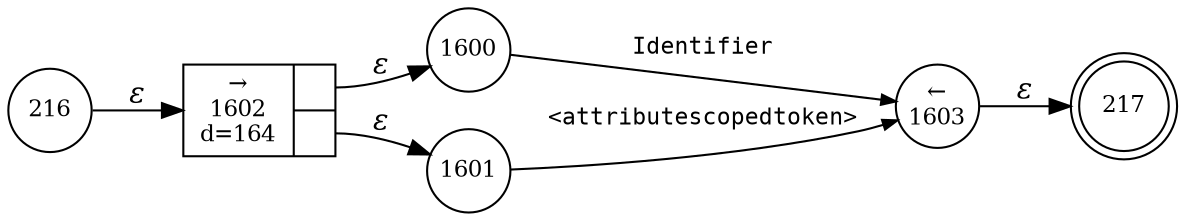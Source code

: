 digraph ATN {
rankdir=LR;
s217[fontsize=11, label="217", shape=doublecircle, fixedsize=true, width=.6];
s1600[fontsize=11,label="1600", shape=circle, fixedsize=true, width=.55, peripheries=1];
s1601[fontsize=11,label="1601", shape=circle, fixedsize=true, width=.55, peripheries=1];
s1602[fontsize=11,label="{&rarr;\n1602\nd=164|{<p0>|<p1>}}", shape=record, fixedsize=false, peripheries=1];
s1603[fontsize=11,label="&larr;\n1603", shape=circle, fixedsize=true, width=.55, peripheries=1];
s216[fontsize=11,label="216", shape=circle, fixedsize=true, width=.55, peripheries=1];
s216 -> s1602 [fontname="Times-Italic", label="&epsilon;"];
s1602:p0 -> s1600 [fontname="Times-Italic", label="&epsilon;"];
s1602:p1 -> s1601 [fontname="Times-Italic", label="&epsilon;"];
s1600 -> s1603 [fontsize=11, fontname="Courier", arrowsize=.7, label = "Identifier", arrowhead = normal];
s1601 -> s1603 [fontsize=11, fontname="Courier", arrowsize=.7, label = "<attributescopedtoken>", arrowhead = normal];
s1603 -> s217 [fontname="Times-Italic", label="&epsilon;"];
}